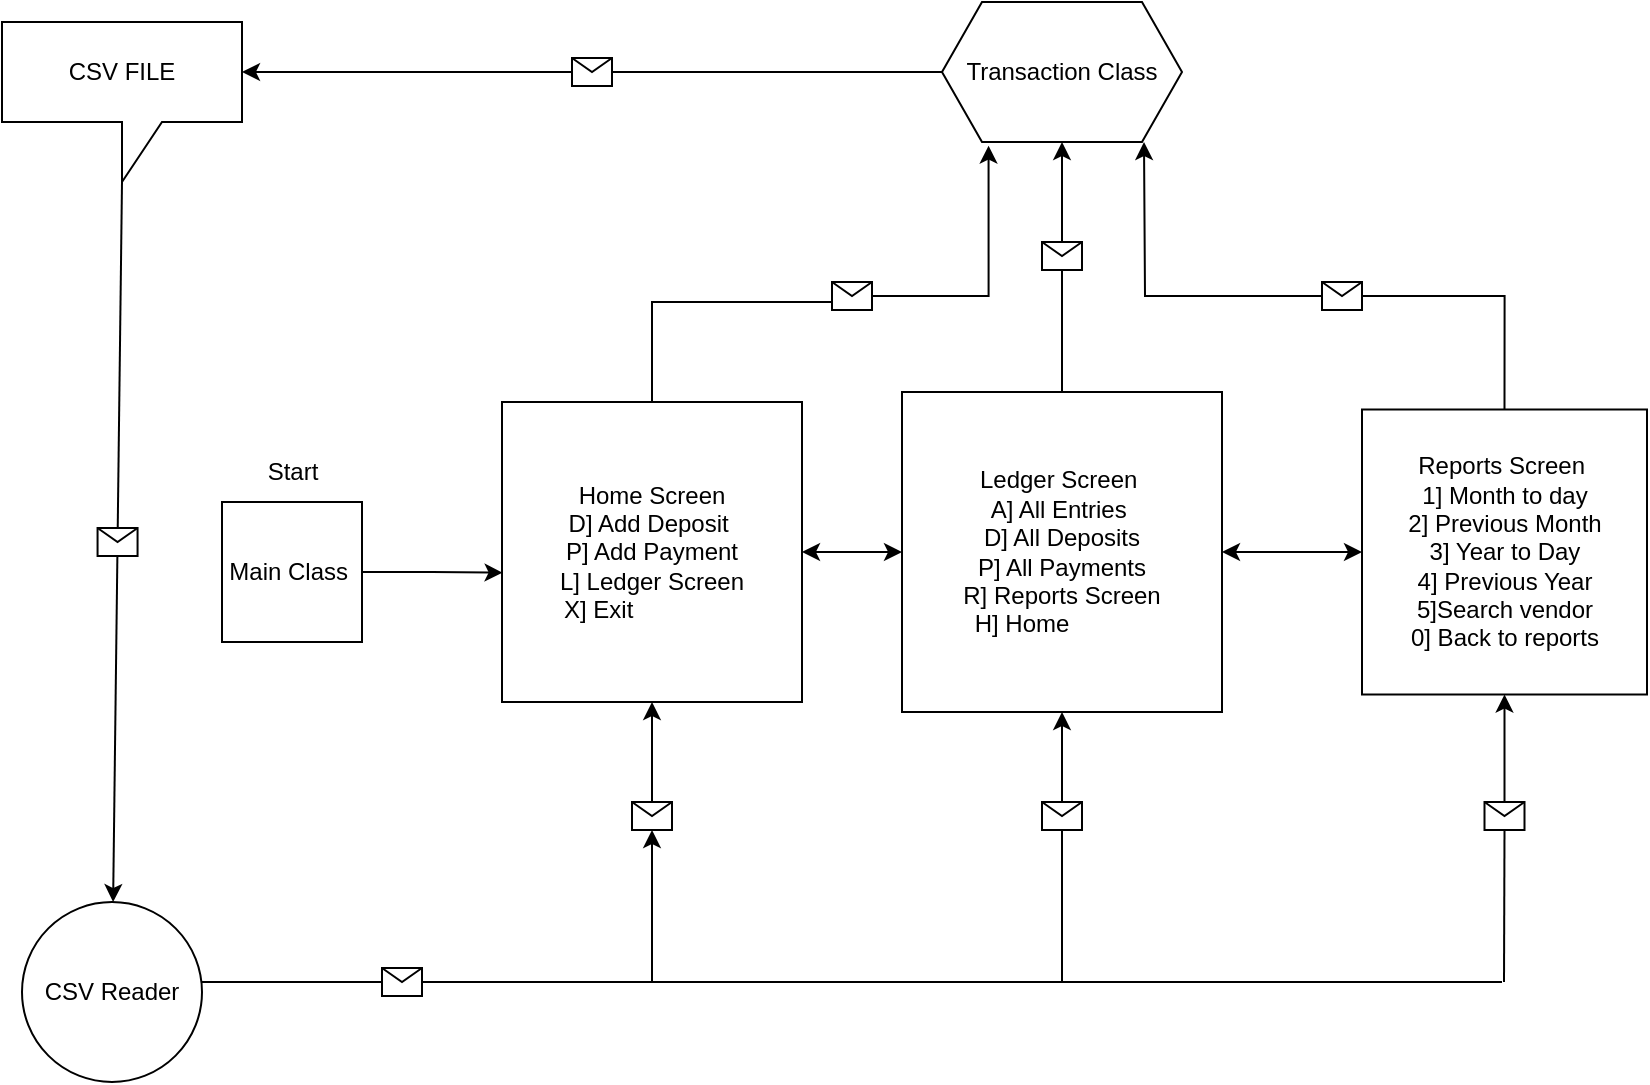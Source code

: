 <mxfile version="24.3.1" type="github">
  <diagram name="Page-1" id="fI-jV0p0SQU_NWjSiNgI">
    <mxGraphModel dx="1622" dy="927" grid="1" gridSize="10" guides="1" tooltips="1" connect="1" arrows="1" fold="1" page="1" pageScale="1" pageWidth="850" pageHeight="1100" math="0" shadow="0">
      <root>
        <mxCell id="0" />
        <mxCell id="1" parent="0" />
        <mxCell id="-_Svn2zBhJCNPqoLQ3C7-1" value="Main Class&amp;nbsp;" style="whiteSpace=wrap;html=1;aspect=fixed;" vertex="1" parent="1">
          <mxGeometry x="110" y="330" width="70" height="70" as="geometry" />
        </mxCell>
        <mxCell id="-_Svn2zBhJCNPqoLQ3C7-57" value="" style="edgeStyle=orthogonalEdgeStyle;rounded=0;orthogonalLoop=1;jettySize=auto;html=1;entryX=0.5;entryY=1;entryDx=0;entryDy=0;" edge="1" parent="1" source="-_Svn2zBhJCNPqoLQ3C7-81" target="-_Svn2zBhJCNPqoLQ3C7-58">
          <mxGeometry relative="1" as="geometry">
            <mxPoint x="530" y="160" as="targetPoint" />
          </mxGeometry>
        </mxCell>
        <mxCell id="-_Svn2zBhJCNPqoLQ3C7-2" value="Ledger Screen&amp;nbsp;&lt;div&gt;A] All Entries&amp;nbsp;&lt;/div&gt;&lt;div&gt;D] All Deposits&lt;/div&gt;&lt;div&gt;P] All Payments&lt;/div&gt;&lt;div&gt;R] Reports Screen&lt;/div&gt;&lt;div&gt;H] Home&amp;nbsp; &amp;nbsp; &amp;nbsp; &amp;nbsp; &amp;nbsp; &amp;nbsp;&amp;nbsp;&lt;/div&gt;" style="whiteSpace=wrap;html=1;aspect=fixed;" vertex="1" parent="1">
          <mxGeometry x="450" y="275" width="160" height="160" as="geometry" />
        </mxCell>
        <mxCell id="-_Svn2zBhJCNPqoLQ3C7-3" value="Home Screen&lt;div&gt;D] Add Deposit&amp;nbsp;&lt;/div&gt;&lt;div&gt;P] Add Payment&lt;/div&gt;&lt;div&gt;L] Ledger Screen&lt;/div&gt;&lt;div&gt;X] Exit&amp;nbsp; &amp;nbsp; &amp;nbsp; &amp;nbsp; &amp;nbsp; &amp;nbsp; &amp;nbsp; &amp;nbsp;&amp;nbsp;&lt;/div&gt;" style="whiteSpace=wrap;html=1;aspect=fixed;" vertex="1" parent="1">
          <mxGeometry x="250" y="280" width="150" height="150" as="geometry" />
        </mxCell>
        <mxCell id="-_Svn2zBhJCNPqoLQ3C7-89" style="edgeStyle=orthogonalEdgeStyle;rounded=0;orthogonalLoop=1;jettySize=auto;html=1;exitX=0.5;exitY=0;exitDx=0;exitDy=0;entryX=1;entryY=0.5;entryDx=0;entryDy=0;endArrow=none;endFill=0;" edge="1" parent="1" source="-_Svn2zBhJCNPqoLQ3C7-5" target="-_Svn2zBhJCNPqoLQ3C7-87">
          <mxGeometry relative="1" as="geometry" />
        </mxCell>
        <mxCell id="-_Svn2zBhJCNPqoLQ3C7-5" value="Reports Screen&amp;nbsp;&lt;div&gt;1] Month to day&lt;/div&gt;&lt;div&gt;2] Previous Month&lt;/div&gt;&lt;div&gt;3] Year to Day&lt;/div&gt;&lt;div&gt;4] Previous Year&lt;/div&gt;&lt;div&gt;5]Search vendor&lt;/div&gt;&lt;div&gt;0] Back to reports&lt;/div&gt;" style="whiteSpace=wrap;html=1;aspect=fixed;" vertex="1" parent="1">
          <mxGeometry x="680" y="283.75" width="142.5" height="142.5" as="geometry" />
        </mxCell>
        <mxCell id="-_Svn2zBhJCNPqoLQ3C7-26" value="CSV FILE" style="shape=callout;whiteSpace=wrap;html=1;perimeter=calloutPerimeter;" vertex="1" parent="1">
          <mxGeometry y="90" width="120" height="80" as="geometry" />
        </mxCell>
        <mxCell id="-_Svn2zBhJCNPqoLQ3C7-33" value="CSV Reader" style="ellipse;whiteSpace=wrap;html=1;aspect=fixed;" vertex="1" parent="1">
          <mxGeometry x="10" y="530" width="90" height="90" as="geometry" />
        </mxCell>
        <mxCell id="-_Svn2zBhJCNPqoLQ3C7-34" value="" style="endArrow=classic;html=1;rounded=0;exitX=0;exitY=0;exitDx=60;exitDy=80;exitPerimeter=0;" edge="1" parent="1" source="-_Svn2zBhJCNPqoLQ3C7-26" target="-_Svn2zBhJCNPqoLQ3C7-33">
          <mxGeometry relative="1" as="geometry">
            <mxPoint x="650" y="340" as="sourcePoint" />
            <mxPoint x="750" y="340" as="targetPoint" />
          </mxGeometry>
        </mxCell>
        <mxCell id="-_Svn2zBhJCNPqoLQ3C7-35" value="" style="shape=message;html=1;outlineConnect=0;" vertex="1" parent="-_Svn2zBhJCNPqoLQ3C7-34">
          <mxGeometry width="20" height="14" relative="1" as="geometry">
            <mxPoint x="-10" y="-7" as="offset" />
          </mxGeometry>
        </mxCell>
        <mxCell id="-_Svn2zBhJCNPqoLQ3C7-36" style="edgeStyle=orthogonalEdgeStyle;rounded=0;orthogonalLoop=1;jettySize=auto;html=1;entryX=0.002;entryY=0.569;entryDx=0;entryDy=0;entryPerimeter=0;" edge="1" parent="1" source="-_Svn2zBhJCNPqoLQ3C7-1" target="-_Svn2zBhJCNPqoLQ3C7-3">
          <mxGeometry relative="1" as="geometry" />
        </mxCell>
        <mxCell id="-_Svn2zBhJCNPqoLQ3C7-44" value="" style="endArrow=none;html=1;rounded=0;endFill=0;" edge="1" parent="1">
          <mxGeometry relative="1" as="geometry">
            <mxPoint x="100" y="570" as="sourcePoint" />
            <mxPoint x="300" y="570" as="targetPoint" />
          </mxGeometry>
        </mxCell>
        <mxCell id="-_Svn2zBhJCNPqoLQ3C7-45" value="" style="shape=message;html=1;outlineConnect=0;" vertex="1" parent="-_Svn2zBhJCNPqoLQ3C7-44">
          <mxGeometry width="20" height="14" relative="1" as="geometry">
            <mxPoint x="-10" y="-7" as="offset" />
          </mxGeometry>
        </mxCell>
        <mxCell id="-_Svn2zBhJCNPqoLQ3C7-48" value="" style="endArrow=classic;html=1;rounded=0;entryX=0.5;entryY=1;entryDx=0;entryDy=0;" edge="1" parent="1" source="-_Svn2zBhJCNPqoLQ3C7-90" target="-_Svn2zBhJCNPqoLQ3C7-3">
          <mxGeometry width="50" height="50" relative="1" as="geometry">
            <mxPoint x="325" y="570" as="sourcePoint" />
            <mxPoint x="350" y="520" as="targetPoint" />
          </mxGeometry>
        </mxCell>
        <mxCell id="-_Svn2zBhJCNPqoLQ3C7-49" value="" style="endArrow=classic;html=1;rounded=0;entryX=0.5;entryY=1;entryDx=0;entryDy=0;" edge="1" parent="1" source="-_Svn2zBhJCNPqoLQ3C7-77" target="-_Svn2zBhJCNPqoLQ3C7-2">
          <mxGeometry width="50" height="50" relative="1" as="geometry">
            <mxPoint x="530" y="570" as="sourcePoint" />
            <mxPoint x="365" y="430" as="targetPoint" />
          </mxGeometry>
        </mxCell>
        <mxCell id="-_Svn2zBhJCNPqoLQ3C7-50" value="" style="endArrow=classic;html=1;rounded=0;entryX=0.5;entryY=1;entryDx=0;entryDy=0;" edge="1" parent="1" source="-_Svn2zBhJCNPqoLQ3C7-79" target="-_Svn2zBhJCNPqoLQ3C7-5">
          <mxGeometry width="50" height="50" relative="1" as="geometry">
            <mxPoint x="751" y="570" as="sourcePoint" />
            <mxPoint x="751" y="430" as="targetPoint" />
          </mxGeometry>
        </mxCell>
        <mxCell id="-_Svn2zBhJCNPqoLQ3C7-51" value="" style="endArrow=none;html=1;rounded=0;" edge="1" parent="1">
          <mxGeometry width="50" height="50" relative="1" as="geometry">
            <mxPoint x="300" y="570" as="sourcePoint" />
            <mxPoint x="750" y="570" as="targetPoint" />
          </mxGeometry>
        </mxCell>
        <mxCell id="-_Svn2zBhJCNPqoLQ3C7-52" value="" style="endArrow=classic;startArrow=classic;html=1;rounded=0;exitX=1;exitY=0.5;exitDx=0;exitDy=0;entryX=0;entryY=0.5;entryDx=0;entryDy=0;" edge="1" parent="1" source="-_Svn2zBhJCNPqoLQ3C7-3" target="-_Svn2zBhJCNPqoLQ3C7-2">
          <mxGeometry width="50" height="50" relative="1" as="geometry">
            <mxPoint x="400" y="500" as="sourcePoint" />
            <mxPoint x="450" y="450" as="targetPoint" />
          </mxGeometry>
        </mxCell>
        <mxCell id="-_Svn2zBhJCNPqoLQ3C7-53" value="" style="endArrow=classic;startArrow=classic;html=1;rounded=0;exitX=1;exitY=0.5;exitDx=0;exitDy=0;entryX=0;entryY=0.5;entryDx=0;entryDy=0;" edge="1" parent="1" source="-_Svn2zBhJCNPqoLQ3C7-2" target="-_Svn2zBhJCNPqoLQ3C7-5">
          <mxGeometry width="50" height="50" relative="1" as="geometry">
            <mxPoint x="680" y="370" as="sourcePoint" />
            <mxPoint x="730" y="320" as="targetPoint" />
          </mxGeometry>
        </mxCell>
        <mxCell id="-_Svn2zBhJCNPqoLQ3C7-58" value="Transaction Class" style="shape=hexagon;perimeter=hexagonPerimeter2;whiteSpace=wrap;html=1;fixedSize=1;" vertex="1" parent="1">
          <mxGeometry x="470" y="80" width="120" height="70" as="geometry" />
        </mxCell>
        <mxCell id="-_Svn2zBhJCNPqoLQ3C7-62" style="edgeStyle=orthogonalEdgeStyle;rounded=0;orthogonalLoop=1;jettySize=auto;html=1;" edge="1" parent="1" source="-_Svn2zBhJCNPqoLQ3C7-87">
          <mxGeometry relative="1" as="geometry">
            <mxPoint x="571" y="150" as="targetPoint" />
            <Array as="points" />
          </mxGeometry>
        </mxCell>
        <mxCell id="-_Svn2zBhJCNPqoLQ3C7-64" value="" style="endArrow=classic;html=1;rounded=0;entryX=0;entryY=0;entryDx=120;entryDy=25;entryPerimeter=0;exitX=0;exitY=0.5;exitDx=0;exitDy=0;" edge="1" parent="1" source="-_Svn2zBhJCNPqoLQ3C7-58" target="-_Svn2zBhJCNPqoLQ3C7-26">
          <mxGeometry relative="1" as="geometry">
            <mxPoint x="220" y="140" as="sourcePoint" />
            <mxPoint x="320" y="140" as="targetPoint" />
          </mxGeometry>
        </mxCell>
        <mxCell id="-_Svn2zBhJCNPqoLQ3C7-65" value="" style="shape=message;html=1;outlineConnect=0;" vertex="1" parent="-_Svn2zBhJCNPqoLQ3C7-64">
          <mxGeometry width="20" height="14" relative="1" as="geometry">
            <mxPoint x="-10" y="-7" as="offset" />
          </mxGeometry>
        </mxCell>
        <mxCell id="-_Svn2zBhJCNPqoLQ3C7-78" value="" style="endArrow=none;html=1;rounded=0;entryX=0.5;entryY=1;entryDx=0;entryDy=0;endFill=0;" edge="1" parent="1" target="-_Svn2zBhJCNPqoLQ3C7-77">
          <mxGeometry width="50" height="50" relative="1" as="geometry">
            <mxPoint x="530" y="570" as="sourcePoint" />
            <mxPoint x="530" y="435" as="targetPoint" />
          </mxGeometry>
        </mxCell>
        <mxCell id="-_Svn2zBhJCNPqoLQ3C7-77" value="" style="shape=message;html=1;outlineConnect=0;" vertex="1" parent="1">
          <mxGeometry x="519.998" y="480" width="20" height="14" as="geometry" />
        </mxCell>
        <mxCell id="-_Svn2zBhJCNPqoLQ3C7-80" value="" style="endArrow=none;html=1;rounded=0;entryX=0.5;entryY=1;entryDx=0;entryDy=0;endFill=0;" edge="1" parent="1" target="-_Svn2zBhJCNPqoLQ3C7-79">
          <mxGeometry width="50" height="50" relative="1" as="geometry">
            <mxPoint x="751" y="570" as="sourcePoint" />
            <mxPoint x="751" y="426" as="targetPoint" />
          </mxGeometry>
        </mxCell>
        <mxCell id="-_Svn2zBhJCNPqoLQ3C7-79" value="" style="shape=message;html=1;outlineConnect=0;" vertex="1" parent="1">
          <mxGeometry x="741.248" y="480" width="20" height="14" as="geometry" />
        </mxCell>
        <mxCell id="-_Svn2zBhJCNPqoLQ3C7-82" value="" style="edgeStyle=orthogonalEdgeStyle;rounded=0;orthogonalLoop=1;jettySize=auto;html=1;entryX=0.5;entryY=1;entryDx=0;entryDy=0;endArrow=none;endFill=0;" edge="1" parent="1" source="-_Svn2zBhJCNPqoLQ3C7-2" target="-_Svn2zBhJCNPqoLQ3C7-81">
          <mxGeometry relative="1" as="geometry">
            <mxPoint x="530" y="275" as="sourcePoint" />
            <mxPoint x="530" y="150" as="targetPoint" />
          </mxGeometry>
        </mxCell>
        <mxCell id="-_Svn2zBhJCNPqoLQ3C7-81" value="" style="shape=message;html=1;outlineConnect=0;" vertex="1" parent="1">
          <mxGeometry x="519.998" y="200" width="20" height="14" as="geometry" />
        </mxCell>
        <mxCell id="-_Svn2zBhJCNPqoLQ3C7-85" value="" style="edgeStyle=orthogonalEdgeStyle;rounded=0;orthogonalLoop=1;jettySize=auto;html=1;endArrow=none;endFill=0;" edge="1" parent="1" source="-_Svn2zBhJCNPqoLQ3C7-3" target="-_Svn2zBhJCNPqoLQ3C7-83">
          <mxGeometry relative="1" as="geometry">
            <mxPoint x="325" y="280" as="sourcePoint" />
            <mxPoint x="491" y="150" as="targetPoint" />
            <Array as="points">
              <mxPoint x="325" y="230" />
            </Array>
          </mxGeometry>
        </mxCell>
        <mxCell id="-_Svn2zBhJCNPqoLQ3C7-83" value="" style="shape=message;html=1;outlineConnect=0;" vertex="1" parent="1">
          <mxGeometry x="414.998" y="220" width="20" height="14" as="geometry" />
        </mxCell>
        <mxCell id="-_Svn2zBhJCNPqoLQ3C7-86" style="edgeStyle=orthogonalEdgeStyle;rounded=0;orthogonalLoop=1;jettySize=auto;html=1;entryX=0.194;entryY=1.026;entryDx=0;entryDy=0;entryPerimeter=0;" edge="1" parent="1" source="-_Svn2zBhJCNPqoLQ3C7-83" target="-_Svn2zBhJCNPqoLQ3C7-58">
          <mxGeometry relative="1" as="geometry">
            <mxPoint x="494" y="170" as="targetPoint" />
          </mxGeometry>
        </mxCell>
        <mxCell id="-_Svn2zBhJCNPqoLQ3C7-87" value="" style="shape=message;html=1;outlineConnect=0;" vertex="1" parent="1">
          <mxGeometry x="659.998" y="220" width="20" height="14" as="geometry" />
        </mxCell>
        <mxCell id="-_Svn2zBhJCNPqoLQ3C7-91" value="" style="endArrow=classic;html=1;rounded=0;entryX=0.5;entryY=1;entryDx=0;entryDy=0;" edge="1" parent="1" target="-_Svn2zBhJCNPqoLQ3C7-90">
          <mxGeometry width="50" height="50" relative="1" as="geometry">
            <mxPoint x="325" y="570" as="sourcePoint" />
            <mxPoint x="325" y="430" as="targetPoint" />
          </mxGeometry>
        </mxCell>
        <mxCell id="-_Svn2zBhJCNPqoLQ3C7-90" value="" style="shape=message;html=1;outlineConnect=0;" vertex="1" parent="1">
          <mxGeometry x="314.998" y="480" width="20" height="14" as="geometry" />
        </mxCell>
        <mxCell id="-_Svn2zBhJCNPqoLQ3C7-92" value="Start" style="text;html=1;align=center;verticalAlign=middle;resizable=0;points=[];autosize=1;strokeColor=none;fillColor=none;" vertex="1" parent="1">
          <mxGeometry x="120" y="300" width="50" height="30" as="geometry" />
        </mxCell>
      </root>
    </mxGraphModel>
  </diagram>
</mxfile>
